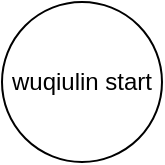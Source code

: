 <mxfile version="24.4.14" type="github">
  <diagram name="第 1 页" id="H_hP5pwuIQInV6Qq0q9w">
    <mxGraphModel dx="1002" dy="1834" grid="1" gridSize="10" guides="1" tooltips="1" connect="1" arrows="1" fold="1" page="1" pageScale="1" pageWidth="827" pageHeight="1169" math="0" shadow="0">
      <root>
        <mxCell id="0" />
        <mxCell id="1" parent="0" />
        <mxCell id="9UeslWUUkB1lrM4f2dq8-1" value="wuqiulin start" style="ellipse;whiteSpace=wrap;html=1;" vertex="1" parent="1">
          <mxGeometry x="60" y="-600" width="80" height="80" as="geometry" />
        </mxCell>
      </root>
    </mxGraphModel>
  </diagram>
</mxfile>
